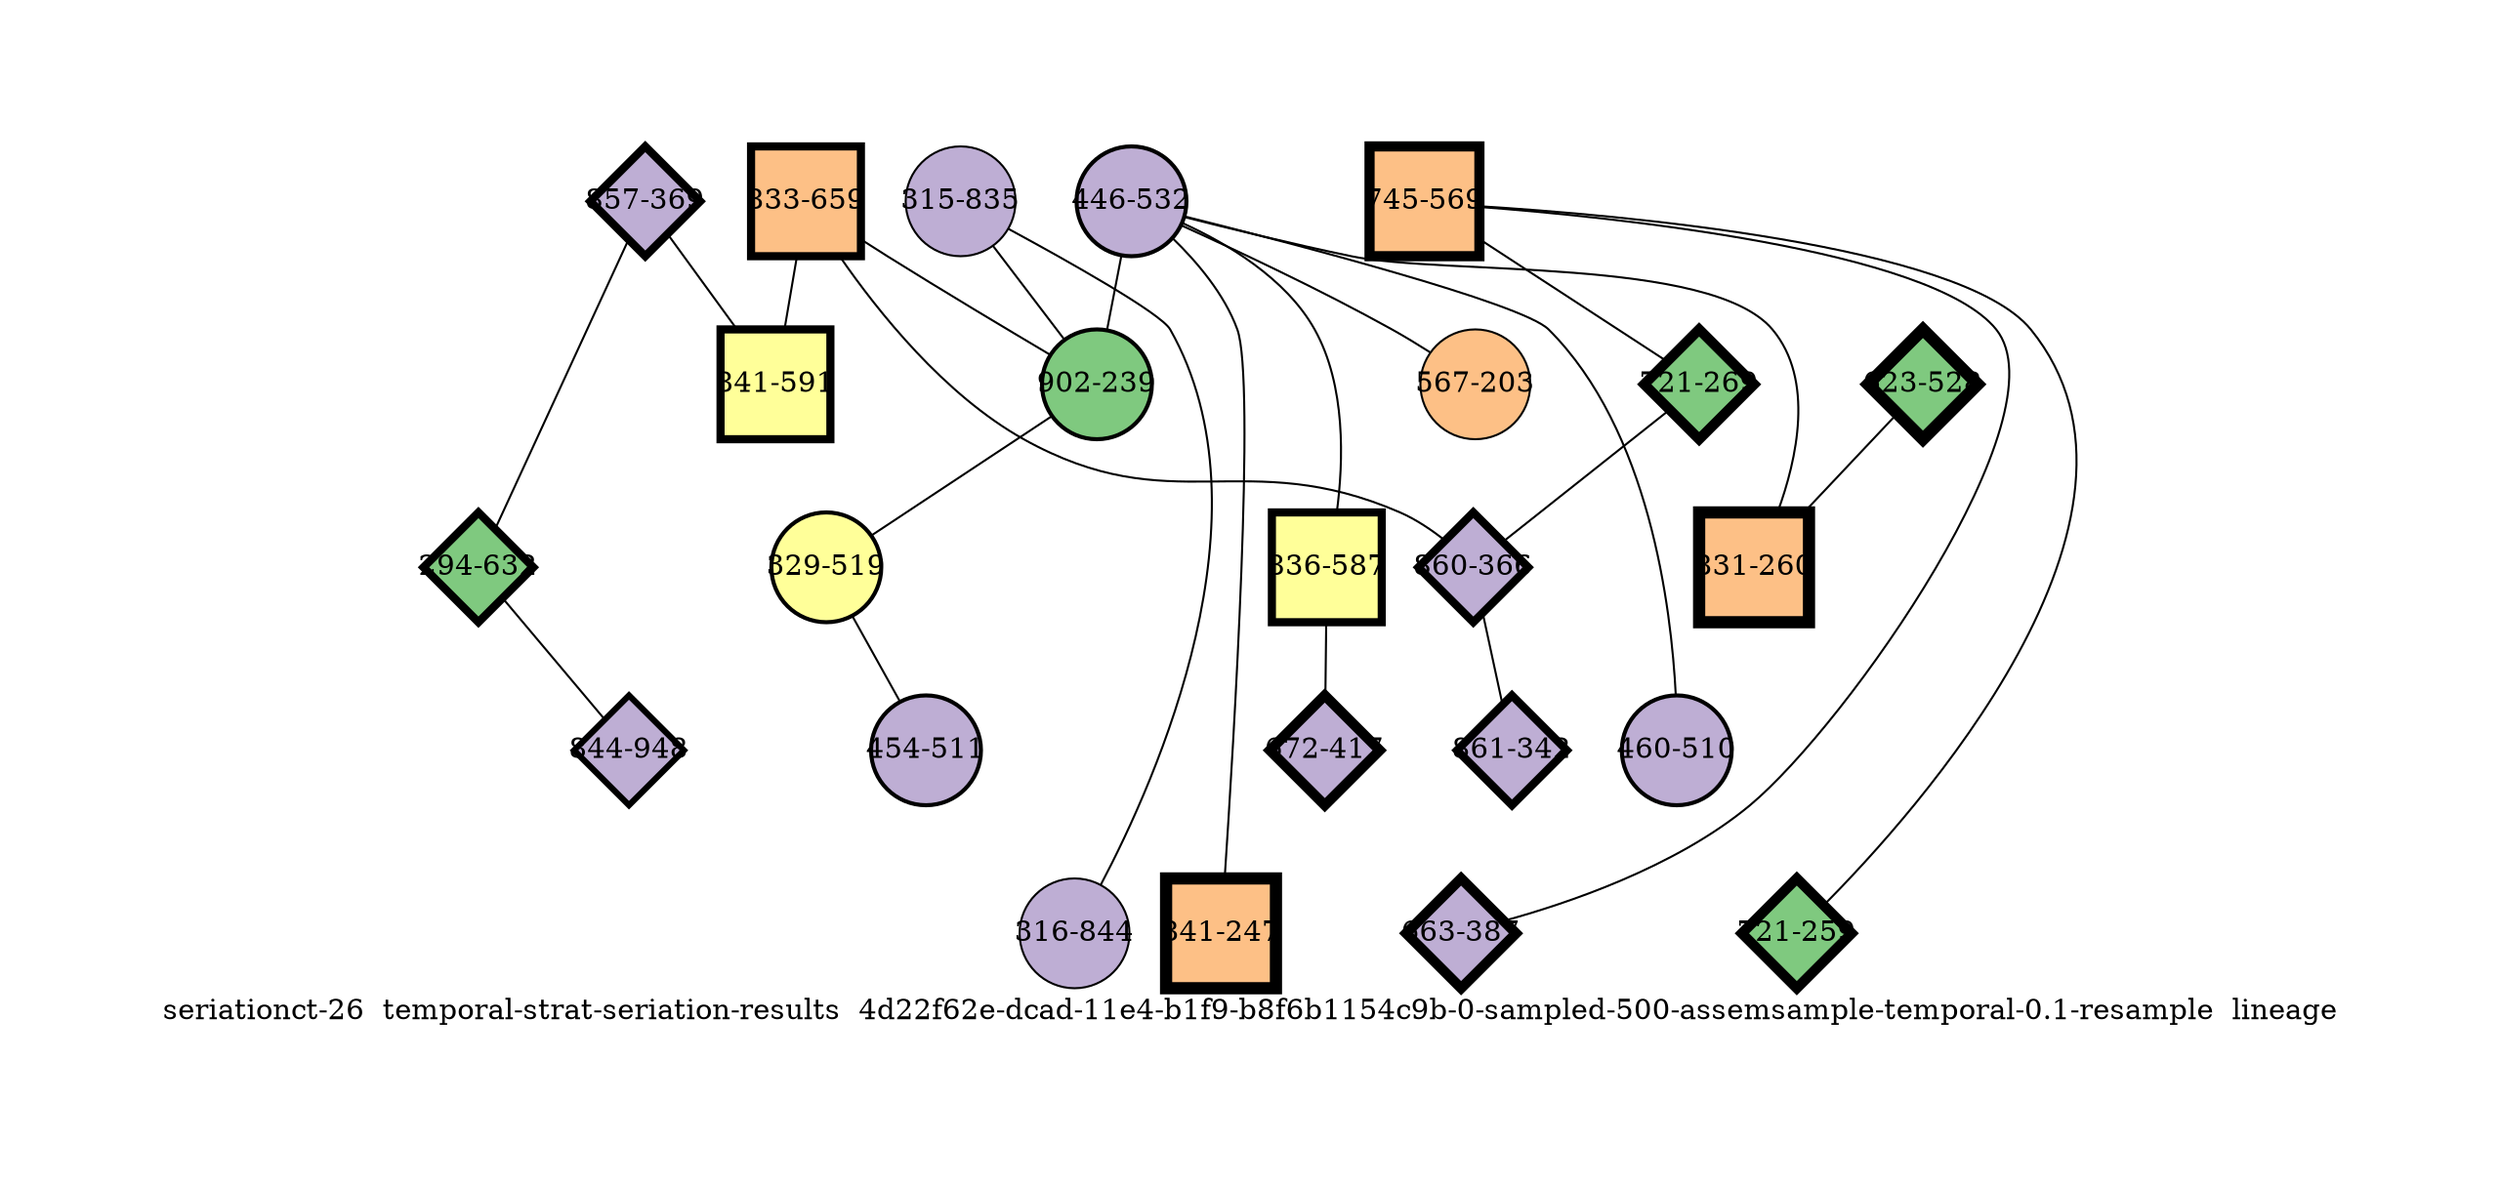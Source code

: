strict graph "seriationct-26  temporal-strat-seriation-results  4d22f62e-dcad-11e4-b1f9-b8f6b1154c9b-0-sampled-500-assemsample-temporal-0.1-resample  lineage" {
labelloc=b;
ratio=auto;
pad="1.0";
label="seriationct-26  temporal-strat-seriation-results  4d22f62e-dcad-11e4-b1f9-b8f6b1154c9b-0-sampled-500-assemsample-temporal-0.1-resample  lineage";
node [width="0.75", style=filled, fixedsize=true, height="0.75", shape=circle, label=""];
0 [xCoordinate="369.0", appears_in_slice=4, yCoordinate="857.0", colorscheme=accent6, lineage_id=2, short_label="857-369", label="857-369", shape=diamond, cluster_id=1, fillcolor=2, size="500.0", id=0, penwidth="4.0"];
1 [xCoordinate="835.0", appears_in_slice=1, yCoordinate="315.0", colorscheme=accent6, lineage_id=0, short_label="315-835", label="315-835", shape=circle, cluster_id=1, fillcolor=2, size="500.0", id=1, penwidth="1.0"];
2 [xCoordinate="532.0", appears_in_slice=2, yCoordinate="446.0", colorscheme=accent6, lineage_id=0, short_label="446-532", label="446-532", shape=circle, cluster_id=1, fillcolor=2, size="500.0", id=2, penwidth="2.0"];
3 [xCoordinate="528.0", appears_in_slice=6, yCoordinate="623.0", colorscheme=accent6, lineage_id=2, short_label="623-528", label="623-528", shape=diamond, cluster_id=0, fillcolor=1, size="500.0", id=3, penwidth="6.0"];
4 [xCoordinate="203.0", appears_in_slice=1, yCoordinate="567.0", colorscheme=accent6, lineage_id=0, short_label="567-203", label="567-203", shape=circle, cluster_id=2, fillcolor=3, size="500.0", id=4, penwidth="1.0"];
5 [xCoordinate="510.0", appears_in_slice=2, yCoordinate="460.0", colorscheme=accent6, lineage_id=0, short_label="460-510", label="460-510", shape=circle, cluster_id=1, fillcolor=2, size="500.0", id=5, penwidth="2.0"];
6 [xCoordinate="569.0", appears_in_slice=5, yCoordinate="745.0", colorscheme=accent6, lineage_id=1, short_label="745-569", label="745-569", shape=square, cluster_id=2, fillcolor=3, size="500.0", id=6, penwidth="5.0"];
7 [xCoordinate="387.0", appears_in_slice=5, yCoordinate="663.0", colorscheme=accent6, lineage_id=2, short_label="663-387", label="663-387", shape=diamond, cluster_id=1, fillcolor=2, size="500.0", id=7, penwidth="5.0"];
8 [xCoordinate="659.0", appears_in_slice=4, yCoordinate="833.0", colorscheme=accent6, lineage_id=1, short_label="833-659", label="833-659", shape=square, cluster_id=2, fillcolor=3, size="500.0", id=8, penwidth="4.0"];
9 [xCoordinate="247.0", appears_in_slice=6, yCoordinate="841.0", colorscheme=accent6, lineage_id=1, short_label="841-247", label="841-247", shape=square, cluster_id=2, fillcolor=3, size="500.0", id=9, penwidth="6.0"];
10 [xCoordinate="239.0", appears_in_slice=2, yCoordinate="902.0", colorscheme=accent6, lineage_id=0, short_label="902-239", label="902-239", shape=circle, cluster_id=0, fillcolor=1, size="500.0", id=10, penwidth="2.0"];
11 [xCoordinate="591.0", appears_in_slice=4, yCoordinate="841.0", colorscheme=accent6, lineage_id=1, short_label="841-591", label="841-591", shape=square, cluster_id=3, fillcolor=4, size="500.0", id=11, penwidth="4.0"];
12 [xCoordinate="632.0", appears_in_slice=4, yCoordinate="294.0", colorscheme=accent6, lineage_id=2, short_label="294-632", label="294-632", shape=diamond, cluster_id=0, fillcolor=1, size="500.0", id=12, penwidth="4.0"];
13 [xCoordinate="587.0", appears_in_slice=4, yCoordinate="836.0", colorscheme=accent6, lineage_id=1, short_label="836-587", label="836-587", shape=square, cluster_id=3, fillcolor=4, size="500.0", id=15, penwidth="4.0"];
14 [xCoordinate="269.0", appears_in_slice=5, yCoordinate="721.0", colorscheme=accent6, lineage_id=2, short_label="721-269", label="721-269", shape=diamond, cluster_id=0, fillcolor=1, size="500.0", id=14, penwidth="5.0"];
15 [xCoordinate="366.0", appears_in_slice=4, yCoordinate="860.0", colorscheme=accent6, lineage_id=2, short_label="860-366", label="860-366", shape=diamond, cluster_id=1, fillcolor=2, size="500.0", id=13, penwidth="4.0"];
16 [xCoordinate="519.0", appears_in_slice=2, yCoordinate="329.0", colorscheme=accent6, lineage_id=0, short_label="329-519", label="329-519", shape=circle, cluster_id=3, fillcolor=4, size="500.0", id=16, penwidth="2.0"];
17 [xCoordinate="948.0", appears_in_slice=3, yCoordinate="844.0", colorscheme=accent6, lineage_id=2, short_label="844-948", label="844-948", shape=diamond, cluster_id=1, fillcolor=2, size="500.0", id=17, penwidth="3.0"];
18 [xCoordinate="260.0", appears_in_slice=6, yCoordinate="831.0", colorscheme=accent6, lineage_id=1, short_label="831-260", label="831-260", shape=square, cluster_id=2, fillcolor=3, size="500.0", id=18, penwidth="6.0"];
19 [xCoordinate="844.0", appears_in_slice=1, yCoordinate="316.0", colorscheme=accent6, lineage_id=0, short_label="316-844", label="316-844", shape=circle, cluster_id=1, fillcolor=2, size="500.0", id=19, penwidth="1.0"];
20 [xCoordinate="259.0", appears_in_slice=5, yCoordinate="721.0", colorscheme=accent6, lineage_id=2, short_label="721-259", label="721-259", shape=diamond, cluster_id=0, fillcolor=1, size="500.0", id=20, penwidth="5.0"];
21 [xCoordinate="417.0", appears_in_slice=5, yCoordinate="672.0", colorscheme=accent6, lineage_id=2, short_label="672-417", label="672-417", shape=diamond, cluster_id=1, fillcolor=2, size="500.0", id=21, penwidth="5.0"];
22 [xCoordinate="342.0", appears_in_slice=4, yCoordinate="861.0", colorscheme=accent6, lineage_id=2, short_label="861-342", label="861-342", shape=diamond, cluster_id=1, fillcolor=2, size="500.0", id=22, penwidth="4.0"];
23 [xCoordinate="511.0", appears_in_slice=2, yCoordinate="454.0", colorscheme=accent6, lineage_id=0, short_label="454-511", label="454-511", shape=circle, cluster_id=1, fillcolor=2, size="500.0", id=23, penwidth="2.0"];
0 -- 11  [inverseweight="16.1542667438", weight="0.0619031501622"];
0 -- 12  [inverseweight="1.83289186322", weight="0.545585923572"];
1 -- 10  [inverseweight="1.90706387909", weight="0.524366284195"];
1 -- 19  [inverseweight="14.0970968609", weight="0.0709365914039"];
2 -- 4  [inverseweight="1.5966212924", weight="0.626322600582"];
2 -- 5  [inverseweight="1.75271442749", weight="0.570543600437"];
2 -- 9  [inverseweight="1.15954674848", weight="0.8624059369"];
2 -- 10  [inverseweight="3.30164291007", weight="0.302879513999"];
2 -- 13  [inverseweight="1.83340931954", weight="0.545431938925"];
2 -- 18  [inverseweight="1.07915623974", weight="0.926649879944"];
3 -- 18  [inverseweight="34.6687622641", weight="0.0288444102037"];
6 -- 20  [inverseweight="18.1848241863", weight="0.0549909083395"];
6 -- 14  [inverseweight="17.811762497", weight="0.0561426753905"];
6 -- 7  [inverseweight="20.5498734132", weight="0.0486621002424"];
8 -- 10  [inverseweight="1.83045831408", weight="0.546311266587"];
8 -- 11  [inverseweight="13.3061573853", weight="0.0751531769122"];
8 -- 15  [inverseweight="2.33619354681", weight="0.428046726421"];
10 -- 16  [inverseweight="12.515654358", weight="0.0798999374218"];
12 -- 17  [inverseweight="3.64934339622", weight="0.274021896935"];
13 -- 21  [inverseweight="1.8683268106", weight="0.535238264701"];
14 -- 15  [inverseweight="2.35969844603", weight="0.42378296332"];
15 -- 22  [inverseweight="27.7777777778", weight="0.036"];
16 -- 23  [inverseweight="2.32159203621", weight="0.430738900031"];
}
